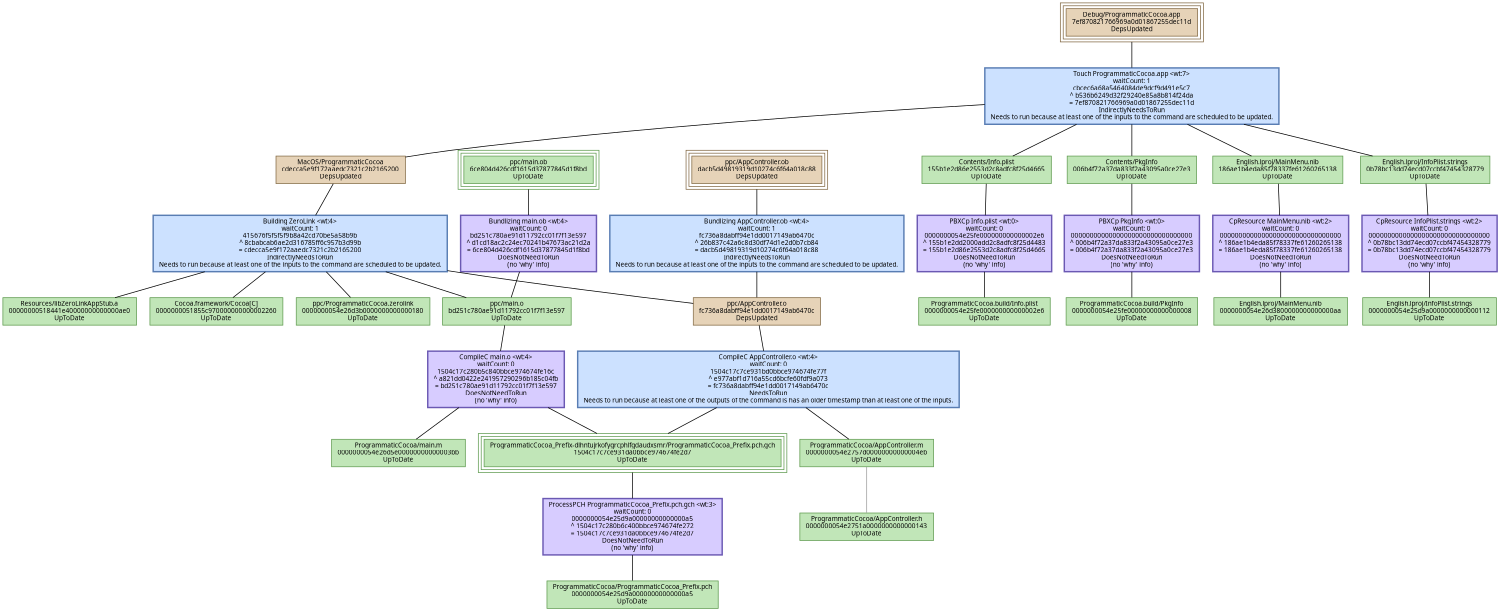 digraph ProgrammaticCocoa {
   size = "10.000000,8.500000";
   concentrate = false;

   node [ shape = box, style = filled, color = "0.3 0.5 0.6", fillcolor = "0.3 0.2 0.9", fontname = "Monaco", fontsize = "9" ];
   n00001 [ label = "Debug/ProgrammaticCocoa.app\n7ef870821766969a0d01867255dec11d\nDepsUpdated", color = "0.1 0.5 0.5", fillcolor = "0.1 0.2 0.9", peripheries = 3 ];
   n00002 [ label = "Contents/Info.plist\n155b1e2d86e2553d2c8adfc8f25d4665\nUpToDate" ];
   n00003 [ label = "ProgrammaticCocoa.build/Info.plist\n0000000054e25fe000000000000002e6\nUpToDate" ];
   n00004 [ label = "Contents/PkgInfo\n006b4f72a37da833f2a43095a0ce27e3\nUpToDate" ];
   n00005 [ label = "ProgrammaticCocoa.build/PkgInfo\n0000000054e25fe00000000000000008\nUpToDate" ];
   n00006 [ label = "English.lproj/MainMenu.nib\n186ae1b4eda85f78337fe61260265138\nUpToDate" ];
   n00007 [ label = "English.lproj/MainMenu.nib\n0000000054e26d3800000000000000aa\nUpToDate" ];
   n00008 [ label = "English.lproj/InfoPlist.strings\n0b78bc13dd74ecd07ccbf47454328779\nUpToDate" ];
   n00009 [ label = "English.lproj/InfoPlist.strings\n0000000054e25d9a0000000000000112\nUpToDate" ];
   n00010 [ label = "ppc/main.o\nbd251c780ae91d11792cc01f7f13e597\nUpToDate" ];
   n00011 [ label = "ProgrammaticCocoa/ProgrammaticCocoa_Prefix.pch\n0000000054e25d9a00000000000000a5\nUpToDate" ];
   n00012 [ label = "ProgrammaticCocoa_Prefix-dlhntujrkofygrcphlfgdaudxsmr/ProgrammaticCocoa_Prefix.pch.gch\n1504c17c7ce931da0bbce974674fe2d7\nUpToDate", peripheries = 3 ];
   n00013 [ label = "ProgrammaticCocoa/main.m\n0000000054e26d5e00000000000003bb\nUpToDate" ];
   n00014 [ label = "ppc/AppController.o\nfc736a8dabff94e1dd0017149ab6470c\nDepsUpdated", color = "0.1 0.5 0.5", fillcolor = "0.1 0.2 0.9" ];
   n00015 [ label = "ProgrammaticCocoa/AppController.m\n0000000054e2757d00000000000004eb\nUpToDate" ];
   n00016 [ label = "MacOS/ProgrammaticCocoa\ncdecca5e9f172aaedc7321c2b2165200\nDepsUpdated", color = "0.1 0.5 0.5", fillcolor = "0.1 0.2 0.9" ];
   n00017 [ label = "ppc/main.ob\n6ce804d426cdf1615d37877845d1f8bd\nUpToDate", peripheries = 3 ];
   n00018 [ label = "ppc/AppController.ob\ndacb5d49819319d10274c6f64a018c88\nDepsUpdated", color = "0.1 0.5 0.5", fillcolor = "0.1 0.2 0.9", peripheries = 3 ];
   n00019 [ label = "Resources/libZeroLinkAppStub.a\n00000000518441e40000000000000ae0\nUpToDate" ];
   n00020 [ label = "Cocoa.framework/Cocoa[C]\n0000000051855c970000000000002260\nUpToDate" ];
   n00021 [ label = "ppc/ProgrammaticCocoa.zerolink\n0000000054e26d3b0000000000000180\nUpToDate" ];
   n00022 [ label = "ProgrammaticCocoa/AppController.h\n0000000054e2751a0000000000000143\nUpToDate" ];

   node [ shape = box, style = "filled,bold", color = "0.7 0.5 0.7", fillcolor = "0.7 0.2 1.0", fontname = "Monaco", fontsize = "9" ];
   c00001 [ label = "PBXCp Info.plist <wt:0>\nwaitCount: 0\n0000000054e25fe000000000000002e6\n^ 155b1e2dd2000add2c8adfc8f25d4483\n= 155b1e2d86e2553d2c8adfc8f25d4665\nDoesNotNeedToRun\n(no 'why' info)" ];
   c00002 [ label = "PBXCp PkgInfo <wt:0>\nwaitCount: 0\n00000000000000000000000000000000\n^ 006b4f72a37da833f2a43095a0ce27e3\n= 006b4f72a37da833f2a43095a0ce27e3\nDoesNotNeedToRun\n(no 'why' info)" ];
   c00003 [ label = "CpResource MainMenu.nib <wt:2>\nwaitCount: 0\n00000000000000000000000000000000\n^ 186ae1b4eda85f78337fe61260265138\n= 186ae1b4eda85f78337fe61260265138\nDoesNotNeedToRun\n(no 'why' info)" ];
   c00004 [ label = "CpResource InfoPlist.strings <wt:2>\nwaitCount: 0\n00000000000000000000000000000000\n^ 0b78bc13dd74ecd07ccbf47454328779\n= 0b78bc13dd74ecd07ccbf47454328779\nDoesNotNeedToRun\n(no 'why' info)" ];
   c00005 [ label = "CompileC main.o <wt:4>\nwaitCount: 0\n1504c17c280b5c840bbce974674fe16c\n^ a821dd0422e241957290296b185c04fb\n= bd251c780ae91d11792cc01f7f13e597\nDoesNotNeedToRun\n(no 'why' info)" ];
   c00006 [ label = "ProcessPCH ProgrammaticCocoa_Prefix.pch.gch <wt:3>\nwaitCount: 0\n0000000054e25d9a00000000000000a5\n^ 1504c17c280b6c400bbce974674fe272\n= 1504c17c7ce931da0bbce974674fe2d7\nDoesNotNeedToRun\n(no 'why' info)" ];
   c00007 [ label = "CompileC AppController.o <wt:4>\nwaitCount: 0\n1504c17c7ce931bd0bbce974674fe77f\n^ e977abf1d716a55cd6bcfe60fdf9a073\n= fc736a8dabff94e1dd0017149ab6470c\nNeedsToRun\nNeeds to run because at least one of the outputs of the command is has an older timestamp than at least one of the inputs.", color = "0.6 0.5 0.7", fillcolor = "0.6 0.2 1.0" ];
   c00008 [ label = "Bundlizing main.ob <wt:4>\nwaitCount: 0\nbd251c780ae91d11792cc01f7f13e597\n^ d1cd18ac2c24ec70241b47673ac21d2a\n= 6ce804d426cdf1615d37877845d1f8bd\nDoesNotNeedToRun\n(no 'why' info)" ];
   c00009 [ label = "Bundlizing AppController.ob <wt:4>\nwaitCount: 1\nfc736a8dabff94e1dd0017149ab6470c\n^ 26b837c42a6c8d30df74d1e2d0b7cb84\n= dacb5d49819319d10274c6f64a018c88\nIndirectlyNeedsToRun\nNeeds to run because at least one of the inputs to the command are scheduled to be updated.", color = "0.6 0.5 0.7", fillcolor = "0.6 0.2 1.0" ];
   c00010 [ label = "Building ZeroLink <wt:4>\nwaitCount: 1\n415676f5f5f5f9b8a42cd70be5a58b9b\n^ 8cbabcab6ae2d316785ff6c957b3d99b\n= cdecca5e9f172aaedc7321c2b2165200\nIndirectlyNeedsToRun\nNeeds to run because at least one of the inputs to the command are scheduled to be updated.", color = "0.6 0.5 0.7", fillcolor = "0.6 0.2 1.0" ];
   c00011 [ label = "Touch ProgrammaticCocoa.app <wt:7>\nwaitCount: 1\ncbcec6a68a5464084de9dcf9d491e5c7\n^ b536b6249d32f29240e85a8b814f24da\n= 7ef870821766969a0d01867255dec11d\nIndirectlyNeedsToRun\nNeeds to run because at least one of the inputs to the command are scheduled to be updated.", color = "0.6 0.5 0.7", fillcolor = "0.6 0.2 1.0" ];

   edge [ style = solid, color = black, arrowhead = none, arrowtail = normal ];
   n00001 -> { c00011 };
   n00002 -> { c00001 };
   n00004 -> { c00002 };
   n00006 -> { c00003 };
   n00008 -> { c00004 };
   n00010 -> { c00005 };
   n00012 -> { c00006 };
   n00014 -> { c00007 };
   n00016 -> { c00010 };
   n00017 -> { c00008 };
   n00018 -> { c00009 };
   c00001 -> { n00003 };
   c00002 -> { n00005 n00005 };
   c00003 -> { n00007 n00007 };
   c00004 -> { n00009 n00009 };
   c00005 -> { n00012 n00013 };
   c00006 -> { n00011 };
   c00007 -> { n00012 n00015 };
   c00008 -> { n00010 };
   c00009 -> { n00014 };
   c00010 -> { n00010 n00014 n00019 n00020 n00021 };
   c00011 -> { n00002 n00004 n00006 n00008 n00016 };

   edge [ style = solid, color = gray60, arrowhead = none, arrowtail = normal ];
   n00015 -> { n00022 };
}
